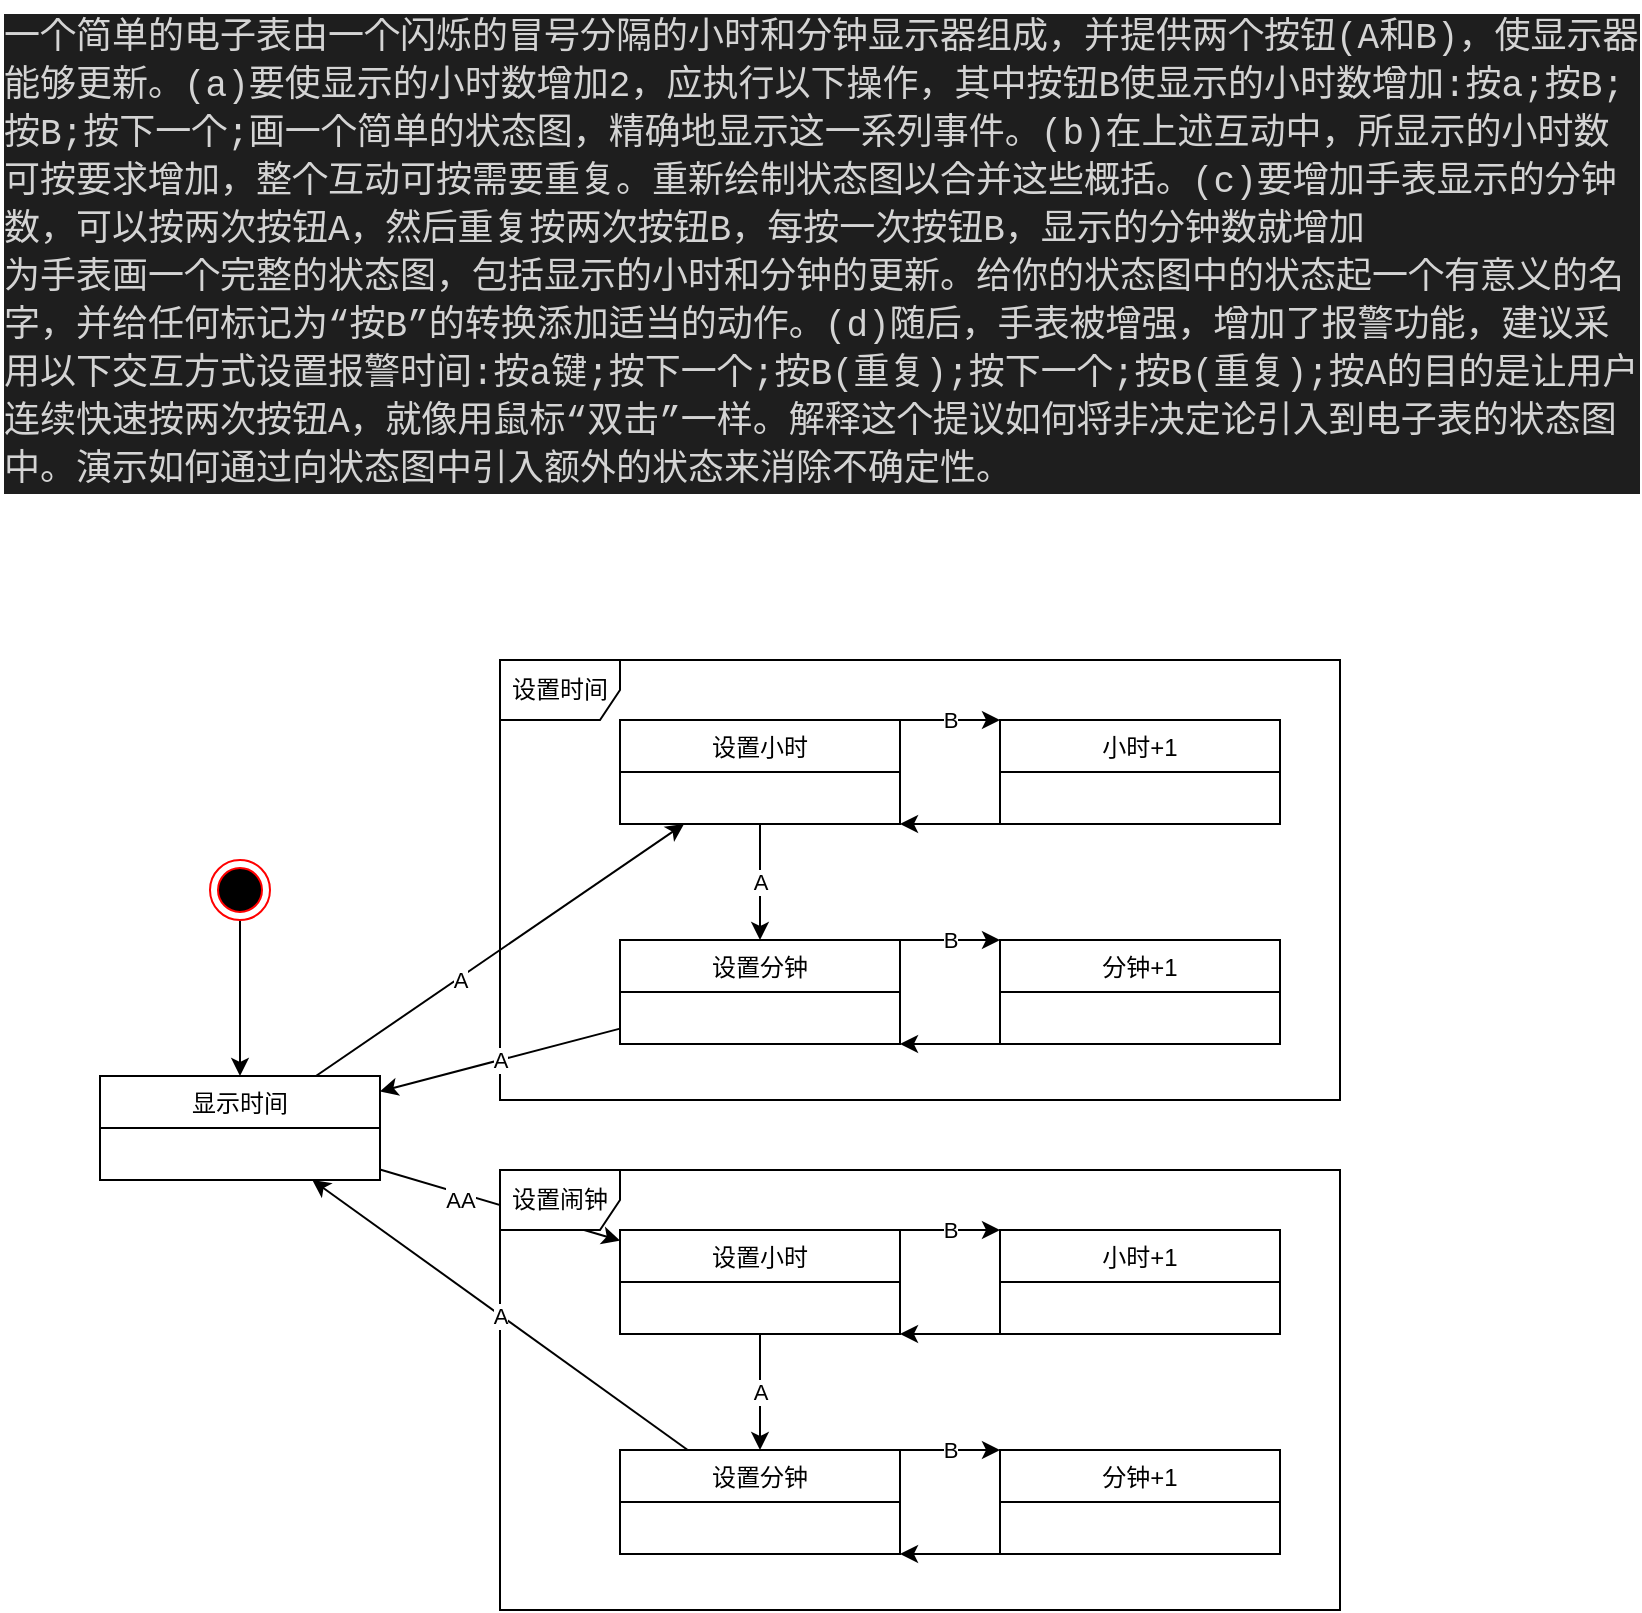<mxfile>
    <diagram id="o91vuOMXQXjGyFeKAb9m" name="第 1 页">
        <mxGraphModel dx="1230" dy="566" grid="1" gridSize="10" guides="1" tooltips="1" connect="1" arrows="1" fold="1" page="1" pageScale="1" pageWidth="827" pageHeight="1169" math="0" shadow="0">
            <root>
                <mxCell id="0"/>
                <mxCell id="1" parent="0"/>
                <mxCell id="15" value="设置时间" style="shape=umlFrame;whiteSpace=wrap;html=1;" vertex="1" parent="1">
                    <mxGeometry x="250" y="330" width="420" height="220" as="geometry"/>
                </mxCell>
                <mxCell id="2" value="&lt;div style=&quot;color: rgb(212, 212, 212); background-color: rgb(30, 30, 30); font-family: consolas, &amp;quot;courier new&amp;quot;, monospace; font-weight: normal; font-size: 18px; line-height: 24px;&quot;&gt;&lt;div&gt;&lt;span style=&quot;color: #d4d4d4&quot;&gt;一个简单的电子表由一个闪烁的冒号分隔的小时和分钟显示器组成，并提供两个按钮(A和B)，使显示器能够更新。(a)要使显示的小时数增加2，应执行以下操作，其中按钮B使显示的小时数增加:按a;按B;按B;按下一个;画一个简单的状态图，精确地显示这一系列事件。(b)在上述互动中，所显示的小时数可按要求增加，整个互动可按需要重复。重新绘制状态图以合并这些概括。(c)要增加手表显示的分钟数，可以按两次按钮A，然后重复按两次按钮B，每按一次按钮B，显示的分钟数就增加&lt;/span&gt;&lt;/div&gt;&lt;div&gt;&lt;span style=&quot;color: #d4d4d4&quot;&gt;为手表画一个完整的状态图，包括显示的小时和分钟的更新。给你的状态图中的状态起一个有意义的名字，并给任何标记为“按B”的转换添加适当的动作。(d)随后，手表被增强，增加了报警功能，建议采用以下交互方式设置报警时间:按a键;按下一个;按B(重复);按下一个;按B(重复);按A的目的是让用户连续快速按两次按钮A，就像用鼠标“双击”一样。解释这个提议如何将非决定论引入到电子表的状态图中。演示如何通过向状态图中引入额外的状态来消除不确定性。&lt;/span&gt;&lt;/div&gt;&lt;/div&gt;" style="text;whiteSpace=wrap;html=1;" vertex="1" parent="1">
                    <mxGeometry width="820" height="250" as="geometry"/>
                </mxCell>
                <mxCell id="21" value="A" style="edgeStyle=none;html=1;" edge="1" parent="1" source="3" target="7">
                    <mxGeometry x="-0.224" y="-1" relative="1" as="geometry">
                        <mxPoint as="offset"/>
                    </mxGeometry>
                </mxCell>
                <mxCell id="40" value="AA" style="edgeStyle=none;html=1;" edge="1" parent="1" source="3" target="33">
                    <mxGeometry x="-0.318" y="-3" relative="1" as="geometry">
                        <mxPoint as="offset"/>
                    </mxGeometry>
                </mxCell>
                <mxCell id="3" value="显示时间" style="swimlane;fontStyle=0;childLayout=stackLayout;horizontal=1;startSize=26;fillColor=none;horizontalStack=0;resizeParent=1;resizeParentMax=0;resizeLast=0;collapsible=1;marginBottom=0;" vertex="1" parent="1">
                    <mxGeometry x="50" y="538" width="140" height="52" as="geometry"/>
                </mxCell>
                <mxCell id="22" value="A" style="edgeStyle=none;html=1;" edge="1" parent="1" source="7" target="8">
                    <mxGeometry relative="1" as="geometry"/>
                </mxCell>
                <mxCell id="25" value="B" style="edgeStyle=none;html=1;exitX=1;exitY=0;exitDx=0;exitDy=0;entryX=0;entryY=0;entryDx=0;entryDy=0;" edge="1" parent="1" source="7" target="13">
                    <mxGeometry relative="1" as="geometry">
                        <Array as="points">
                            <mxPoint x="470" y="360"/>
                        </Array>
                    </mxGeometry>
                </mxCell>
                <mxCell id="7" value="设置小时" style="swimlane;fontStyle=0;childLayout=stackLayout;horizontal=1;startSize=26;fillColor=none;horizontalStack=0;resizeParent=1;resizeParentMax=0;resizeLast=0;collapsible=1;marginBottom=0;" vertex="1" parent="1">
                    <mxGeometry x="310" y="360" width="140" height="52" as="geometry"/>
                </mxCell>
                <mxCell id="27" value="B" style="edgeStyle=none;html=1;exitX=1;exitY=0;exitDx=0;exitDy=0;entryX=0;entryY=0;entryDx=0;entryDy=0;" edge="1" parent="1" source="8" target="14">
                    <mxGeometry relative="1" as="geometry"/>
                </mxCell>
                <mxCell id="29" value="A" style="edgeStyle=none;html=1;" edge="1" parent="1" source="8" target="3">
                    <mxGeometry relative="1" as="geometry"/>
                </mxCell>
                <mxCell id="8" value="设置分钟" style="swimlane;fontStyle=0;childLayout=stackLayout;horizontal=1;startSize=26;fillColor=none;horizontalStack=0;resizeParent=1;resizeParentMax=0;resizeLast=0;collapsible=1;marginBottom=0;" vertex="1" parent="1">
                    <mxGeometry x="310" y="470" width="140" height="52" as="geometry"/>
                </mxCell>
                <mxCell id="26" style="edgeStyle=none;html=1;exitX=0;exitY=1;exitDx=0;exitDy=0;entryX=1;entryY=1;entryDx=0;entryDy=0;" edge="1" parent="1" source="13" target="7">
                    <mxGeometry relative="1" as="geometry"/>
                </mxCell>
                <mxCell id="13" value="小时+1" style="swimlane;fontStyle=0;childLayout=stackLayout;horizontal=1;startSize=26;fillColor=none;horizontalStack=0;resizeParent=1;resizeParentMax=0;resizeLast=0;collapsible=1;marginBottom=0;" vertex="1" parent="1">
                    <mxGeometry x="500" y="360" width="140" height="52" as="geometry"/>
                </mxCell>
                <mxCell id="28" style="edgeStyle=none;html=1;exitX=0;exitY=1;exitDx=0;exitDy=0;entryX=1;entryY=1;entryDx=0;entryDy=0;" edge="1" parent="1" source="14" target="8">
                    <mxGeometry relative="1" as="geometry"/>
                </mxCell>
                <mxCell id="14" value="分钟+1" style="swimlane;fontStyle=0;childLayout=stackLayout;horizontal=1;startSize=26;fillColor=none;horizontalStack=0;resizeParent=1;resizeParentMax=0;resizeLast=0;collapsible=1;marginBottom=0;" vertex="1" parent="1">
                    <mxGeometry x="500" y="470" width="140" height="52" as="geometry"/>
                </mxCell>
                <mxCell id="30" value="设置闹钟" style="shape=umlFrame;whiteSpace=wrap;html=1;" vertex="1" parent="1">
                    <mxGeometry x="250" y="585" width="420" height="220" as="geometry"/>
                </mxCell>
                <mxCell id="31" value="A" style="edgeStyle=none;html=1;" edge="1" parent="1" source="33" target="35">
                    <mxGeometry relative="1" as="geometry"/>
                </mxCell>
                <mxCell id="32" value="B" style="edgeStyle=none;html=1;exitX=1;exitY=0;exitDx=0;exitDy=0;entryX=0;entryY=0;entryDx=0;entryDy=0;" edge="1" parent="1" source="33" target="37">
                    <mxGeometry relative="1" as="geometry">
                        <Array as="points">
                            <mxPoint x="470" y="615"/>
                        </Array>
                    </mxGeometry>
                </mxCell>
                <mxCell id="33" value="设置小时" style="swimlane;fontStyle=0;childLayout=stackLayout;horizontal=1;startSize=26;fillColor=none;horizontalStack=0;resizeParent=1;resizeParentMax=0;resizeLast=0;collapsible=1;marginBottom=0;" vertex="1" parent="1">
                    <mxGeometry x="310" y="615" width="140" height="52" as="geometry"/>
                </mxCell>
                <mxCell id="34" value="B" style="edgeStyle=none;html=1;exitX=1;exitY=0;exitDx=0;exitDy=0;entryX=0;entryY=0;entryDx=0;entryDy=0;" edge="1" parent="1" source="35" target="39">
                    <mxGeometry relative="1" as="geometry"/>
                </mxCell>
                <mxCell id="41" value="A" style="edgeStyle=none;html=1;" edge="1" parent="1" source="35" target="3">
                    <mxGeometry relative="1" as="geometry"/>
                </mxCell>
                <mxCell id="35" value="设置分钟" style="swimlane;fontStyle=0;childLayout=stackLayout;horizontal=1;startSize=26;fillColor=none;horizontalStack=0;resizeParent=1;resizeParentMax=0;resizeLast=0;collapsible=1;marginBottom=0;" vertex="1" parent="1">
                    <mxGeometry x="310" y="725" width="140" height="52" as="geometry"/>
                </mxCell>
                <mxCell id="36" style="edgeStyle=none;html=1;exitX=0;exitY=1;exitDx=0;exitDy=0;entryX=1;entryY=1;entryDx=0;entryDy=0;" edge="1" parent="1" source="37" target="33">
                    <mxGeometry relative="1" as="geometry"/>
                </mxCell>
                <mxCell id="37" value="小时+1" style="swimlane;fontStyle=0;childLayout=stackLayout;horizontal=1;startSize=26;fillColor=none;horizontalStack=0;resizeParent=1;resizeParentMax=0;resizeLast=0;collapsible=1;marginBottom=0;" vertex="1" parent="1">
                    <mxGeometry x="500" y="615" width="140" height="52" as="geometry"/>
                </mxCell>
                <mxCell id="38" style="edgeStyle=none;html=1;exitX=0;exitY=1;exitDx=0;exitDy=0;entryX=1;entryY=1;entryDx=0;entryDy=0;" edge="1" parent="1" source="39" target="35">
                    <mxGeometry relative="1" as="geometry"/>
                </mxCell>
                <mxCell id="39" value="分钟+1" style="swimlane;fontStyle=0;childLayout=stackLayout;horizontal=1;startSize=26;fillColor=none;horizontalStack=0;resizeParent=1;resizeParentMax=0;resizeLast=0;collapsible=1;marginBottom=0;" vertex="1" parent="1">
                    <mxGeometry x="500" y="725" width="140" height="52" as="geometry"/>
                </mxCell>
                <mxCell id="43" style="edgeStyle=none;html=1;" edge="1" parent="1" source="42" target="3">
                    <mxGeometry relative="1" as="geometry"/>
                </mxCell>
                <mxCell id="42" value="" style="ellipse;html=1;shape=endState;fillColor=#000000;strokeColor=#ff0000;" vertex="1" parent="1">
                    <mxGeometry x="105" y="430" width="30" height="30" as="geometry"/>
                </mxCell>
            </root>
        </mxGraphModel>
    </diagram>
</mxfile>